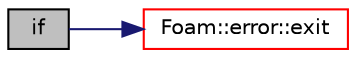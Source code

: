 digraph "if"
{
  bgcolor="transparent";
  edge [fontname="Helvetica",fontsize="10",labelfontname="Helvetica",labelfontsize="10"];
  node [fontname="Helvetica",fontsize="10",shape=record];
  rankdir="LR";
  Node1 [label="if",height=0.2,width=0.4,color="black", fillcolor="grey75", style="filled", fontcolor="black"];
  Node1 -> Node2 [color="midnightblue",fontsize="10",style="solid",fontname="Helvetica"];
  Node2 [label="Foam::error::exit",height=0.2,width=0.4,color="red",URL="$a00674.html#a8e05d3ad7f8730ff9a8bab5360fd7854",tooltip="Exit : can be called for any error to exit program. "];
}
